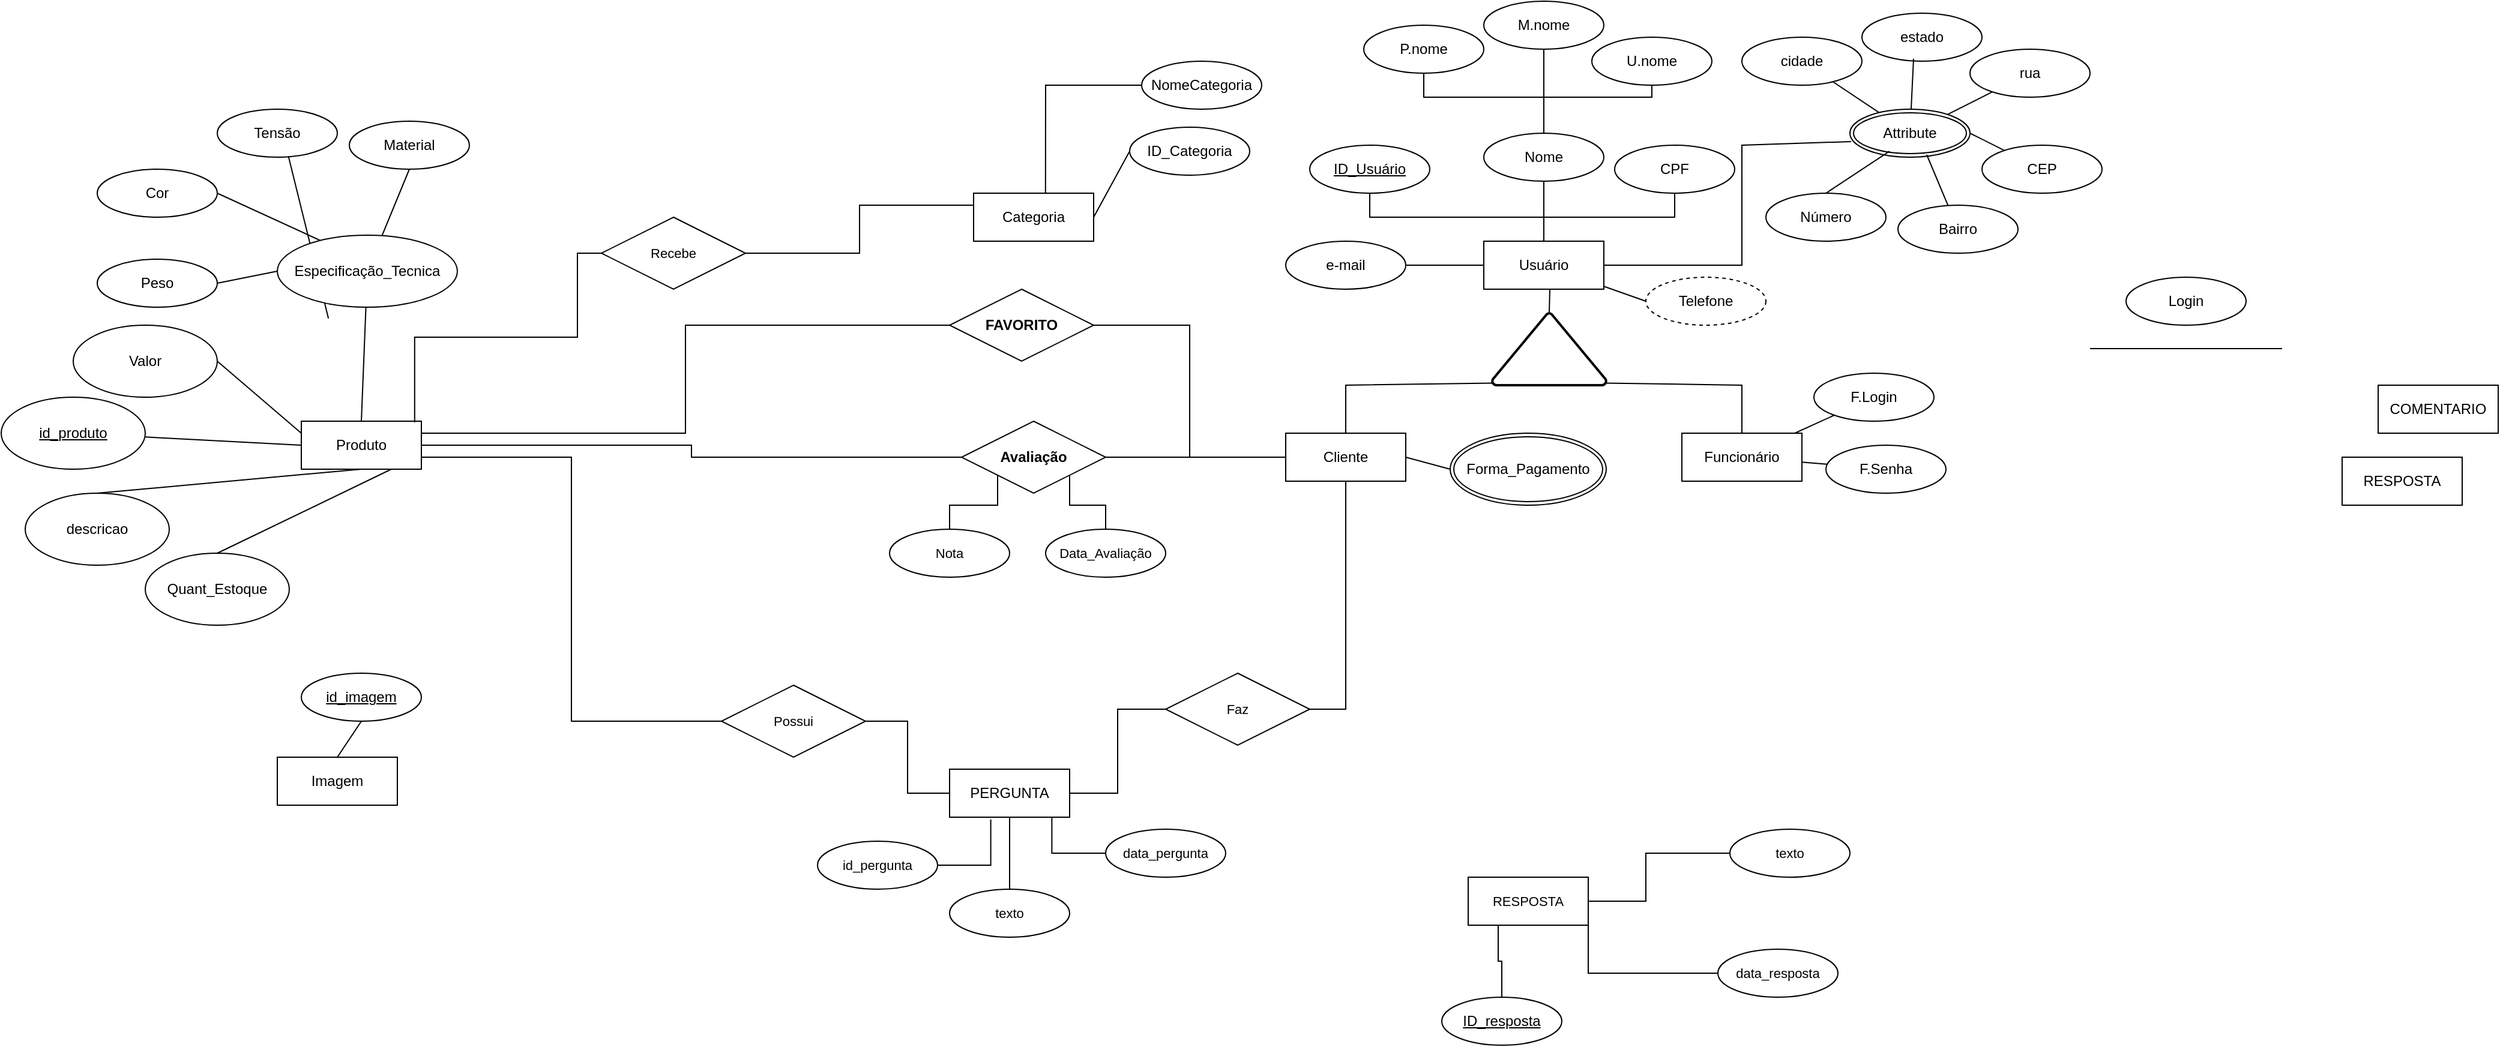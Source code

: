 <mxfile version="28.2.5">
  <diagram name="Página-1" id="8Iw2187nsq1q3JchT0BX">
    <mxGraphModel dx="2900" dy="616" grid="1" gridSize="10" guides="1" tooltips="1" connect="1" arrows="1" fold="1" page="1" pageScale="1" pageWidth="827" pageHeight="1169" math="0" shadow="0">
      <root>
        <mxCell id="0" />
        <mxCell id="1" parent="0" />
        <mxCell id="1faiXJAvgo-RUqag78Xy-106" style="edgeStyle=orthogonalEdgeStyle;rounded=0;orthogonalLoop=1;jettySize=auto;html=1;entryX=1;entryY=0.5;entryDx=0;entryDy=0;endArrow=none;endFill=0;" edge="1" parent="1" source="1faiXJAvgo-RUqag78Xy-15" target="1faiXJAvgo-RUqag78Xy-105">
          <mxGeometry relative="1" as="geometry" />
        </mxCell>
        <mxCell id="1faiXJAvgo-RUqag78Xy-116" style="edgeStyle=orthogonalEdgeStyle;shape=connector;rounded=0;orthogonalLoop=1;jettySize=auto;html=1;entryX=1;entryY=0.5;entryDx=0;entryDy=0;strokeColor=default;align=center;verticalAlign=middle;fontFamily=Helvetica;fontSize=11;fontColor=default;labelBackgroundColor=default;endArrow=none;endFill=0;" edge="1" parent="1" source="1faiXJAvgo-RUqag78Xy-15" target="1faiXJAvgo-RUqag78Xy-108">
          <mxGeometry relative="1" as="geometry" />
        </mxCell>
        <mxCell id="1faiXJAvgo-RUqag78Xy-120" style="edgeStyle=orthogonalEdgeStyle;shape=connector;rounded=0;orthogonalLoop=1;jettySize=auto;html=1;entryX=1;entryY=0.5;entryDx=0;entryDy=0;strokeColor=default;align=center;verticalAlign=middle;fontFamily=Helvetica;fontSize=11;fontColor=default;labelBackgroundColor=default;endArrow=none;endFill=0;" edge="1" parent="1" source="1faiXJAvgo-RUqag78Xy-15" target="1faiXJAvgo-RUqag78Xy-118">
          <mxGeometry relative="1" as="geometry" />
        </mxCell>
        <mxCell id="1faiXJAvgo-RUqag78Xy-15" value="Cliente" style="whiteSpace=wrap;html=1;align=center;" vertex="1" parent="1">
          <mxGeometry x="140" y="360" width="100" height="40" as="geometry" />
        </mxCell>
        <mxCell id="1faiXJAvgo-RUqag78Xy-16" value="Funcionário" style="whiteSpace=wrap;html=1;align=center;" vertex="1" parent="1">
          <mxGeometry x="470" y="360" width="100" height="40" as="geometry" />
        </mxCell>
        <mxCell id="1faiXJAvgo-RUqag78Xy-19" value="" style="strokeWidth=2;html=1;shape=mxgraph.flowchart.extract_or_measurement;whiteSpace=wrap;" vertex="1" parent="1">
          <mxGeometry x="312" y="260" width="95" height="60" as="geometry" />
        </mxCell>
        <mxCell id="1faiXJAvgo-RUqag78Xy-21" value="" style="endArrow=none;html=1;rounded=0;entryX=0.5;entryY=0;entryDx=0;entryDy=0;exitX=0.01;exitY=0.97;exitDx=0;exitDy=0;exitPerimeter=0;" edge="1" parent="1" source="1faiXJAvgo-RUqag78Xy-19" target="1faiXJAvgo-RUqag78Xy-15">
          <mxGeometry relative="1" as="geometry">
            <mxPoint x="310" y="240" as="sourcePoint" />
            <mxPoint x="470" y="240" as="targetPoint" />
            <Array as="points">
              <mxPoint x="190" y="320" />
            </Array>
          </mxGeometry>
        </mxCell>
        <mxCell id="1faiXJAvgo-RUqag78Xy-22" value="" style="endArrow=none;html=1;rounded=0;entryX=0.5;entryY=0;entryDx=0;entryDy=0;exitX=0.99;exitY=0.97;exitDx=0;exitDy=0;exitPerimeter=0;" edge="1" parent="1" source="1faiXJAvgo-RUqag78Xy-19" target="1faiXJAvgo-RUqag78Xy-16">
          <mxGeometry relative="1" as="geometry">
            <mxPoint x="593" y="360" as="sourcePoint" />
            <mxPoint x="440" y="402" as="targetPoint" />
            <Array as="points">
              <mxPoint x="520" y="320" />
            </Array>
          </mxGeometry>
        </mxCell>
        <mxCell id="1faiXJAvgo-RUqag78Xy-33" value="Login" style="ellipse;whiteSpace=wrap;html=1;align=center;" vertex="1" parent="1">
          <mxGeometry x="840" y="230" width="100" height="40" as="geometry" />
        </mxCell>
        <mxCell id="1faiXJAvgo-RUqag78Xy-35" value="" style="endArrow=none;html=1;rounded=0;" edge="1" parent="1">
          <mxGeometry relative="1" as="geometry">
            <mxPoint x="810" y="289.5" as="sourcePoint" />
            <mxPoint x="970" y="289.5" as="targetPoint" />
          </mxGeometry>
        </mxCell>
        <mxCell id="1faiXJAvgo-RUqag78Xy-42" value="F.Login" style="ellipse;whiteSpace=wrap;html=1;align=center;" vertex="1" parent="1">
          <mxGeometry x="580" y="310" width="100" height="40" as="geometry" />
        </mxCell>
        <mxCell id="1faiXJAvgo-RUqag78Xy-43" value="F.Senha" style="ellipse;whiteSpace=wrap;html=1;align=center;" vertex="1" parent="1">
          <mxGeometry x="590" y="370" width="100" height="40" as="geometry" />
        </mxCell>
        <mxCell id="1faiXJAvgo-RUqag78Xy-44" value="" style="endArrow=none;html=1;rounded=0;" edge="1" parent="1" source="1faiXJAvgo-RUqag78Xy-16" target="1faiXJAvgo-RUqag78Xy-42">
          <mxGeometry relative="1" as="geometry">
            <mxPoint x="750" y="380" as="sourcePoint" />
            <mxPoint x="910" y="380" as="targetPoint" />
          </mxGeometry>
        </mxCell>
        <mxCell id="1faiXJAvgo-RUqag78Xy-45" value="" style="endArrow=none;html=1;rounded=0;" edge="1" parent="1" source="1faiXJAvgo-RUqag78Xy-16" target="1faiXJAvgo-RUqag78Xy-43">
          <mxGeometry relative="1" as="geometry">
            <mxPoint x="770" y="390" as="sourcePoint" />
            <mxPoint x="930" y="390" as="targetPoint" />
          </mxGeometry>
        </mxCell>
        <mxCell id="1faiXJAvgo-RUqag78Xy-50" value="Forma_Pagamento" style="ellipse;shape=doubleEllipse;margin=3;whiteSpace=wrap;html=1;align=center;" vertex="1" parent="1">
          <mxGeometry x="277" y="360" width="130" height="60" as="geometry" />
        </mxCell>
        <mxCell id="1faiXJAvgo-RUqag78Xy-51" value="" style="endArrow=none;html=1;rounded=0;exitX=0;exitY=0.5;exitDx=0;exitDy=0;" edge="1" parent="1" source="1faiXJAvgo-RUqag78Xy-50">
          <mxGeometry relative="1" as="geometry">
            <mxPoint x="130" y="490" as="sourcePoint" />
            <mxPoint x="240" y="380" as="targetPoint" />
          </mxGeometry>
        </mxCell>
        <mxCell id="1faiXJAvgo-RUqag78Xy-71" value="Imagem" style="whiteSpace=wrap;html=1;align=center;" vertex="1" parent="1">
          <mxGeometry x="-700" y="630" width="100" height="40" as="geometry" />
        </mxCell>
        <mxCell id="1faiXJAvgo-RUqag78Xy-72" value="id_imagem " style="ellipse;whiteSpace=wrap;html=1;align=center;fontStyle=4" vertex="1" parent="1">
          <mxGeometry x="-680" y="560" width="100" height="40" as="geometry" />
        </mxCell>
        <mxCell id="1faiXJAvgo-RUqag78Xy-73" value="" style="endArrow=none;html=1;rounded=0;exitX=0.5;exitY=0;exitDx=0;exitDy=0;entryX=0.5;entryY=1;entryDx=0;entryDy=0;" edge="1" parent="1" source="1faiXJAvgo-RUqag78Xy-71" target="1faiXJAvgo-RUqag78Xy-72">
          <mxGeometry relative="1" as="geometry">
            <mxPoint x="240" y="750" as="sourcePoint" />
            <mxPoint x="400" y="750" as="targetPoint" />
          </mxGeometry>
        </mxCell>
        <mxCell id="1faiXJAvgo-RUqag78Xy-141" style="edgeStyle=orthogonalEdgeStyle;shape=connector;rounded=0;orthogonalLoop=1;jettySize=auto;html=1;entryX=0.25;entryY=1;entryDx=0;entryDy=0;strokeColor=default;align=center;verticalAlign=middle;fontFamily=Helvetica;fontSize=11;fontColor=default;labelBackgroundColor=default;endArrow=none;endFill=0;" edge="1" parent="1" source="1faiXJAvgo-RUqag78Xy-79" target="1faiXJAvgo-RUqag78Xy-140">
          <mxGeometry relative="1" as="geometry" />
        </mxCell>
        <mxCell id="1faiXJAvgo-RUqag78Xy-79" value="&lt;u&gt;ID_resposta  &lt;/u&gt;" style="ellipse;whiteSpace=wrap;html=1;align=center;" vertex="1" parent="1">
          <mxGeometry x="270" y="830" width="100" height="40" as="geometry" />
        </mxCell>
        <mxCell id="1faiXJAvgo-RUqag78Xy-80" value="" style="group" vertex="1" connectable="0" parent="1">
          <mxGeometry x="140" width="680" height="270" as="geometry" />
        </mxCell>
        <mxCell id="K9FTvfttwG23lP7I0Va7-1" value="Usuário" style="whiteSpace=wrap;html=1;align=center;" parent="1faiXJAvgo-RUqag78Xy-80" vertex="1">
          <mxGeometry x="165" y="200" width="100" height="40" as="geometry" />
        </mxCell>
        <mxCell id="1faiXJAvgo-RUqag78Xy-7" value="" style="group" vertex="1" connectable="0" parent="1faiXJAvgo-RUqag78Xy-80">
          <mxGeometry x="65" width="309" height="160" as="geometry" />
        </mxCell>
        <mxCell id="1faiXJAvgo-RUqag78Xy-4" style="edgeStyle=orthogonalEdgeStyle;rounded=0;orthogonalLoop=1;jettySize=auto;html=1;endArrow=none;endFill=0;" edge="1" parent="1faiXJAvgo-RUqag78Xy-7" source="K9FTvfttwG23lP7I0Va7-3" target="1faiXJAvgo-RUqag78Xy-3">
          <mxGeometry relative="1" as="geometry">
            <Array as="points">
              <mxPoint x="50" y="80" />
              <mxPoint x="150" y="80" />
            </Array>
          </mxGeometry>
        </mxCell>
        <mxCell id="K9FTvfttwG23lP7I0Va7-3" value="P.nome" style="ellipse;whiteSpace=wrap;html=1;align=center;" parent="1faiXJAvgo-RUqag78Xy-7" vertex="1">
          <mxGeometry y="20" width="100" height="40" as="geometry" />
        </mxCell>
        <mxCell id="1faiXJAvgo-RUqag78Xy-1" value="M.nome" style="ellipse;whiteSpace=wrap;html=1;align=center;" vertex="1" parent="1faiXJAvgo-RUqag78Xy-7">
          <mxGeometry x="100" width="100" height="40" as="geometry" />
        </mxCell>
        <mxCell id="1faiXJAvgo-RUqag78Xy-6" style="edgeStyle=orthogonalEdgeStyle;rounded=0;orthogonalLoop=1;jettySize=auto;html=1;entryX=0.5;entryY=0;entryDx=0;entryDy=0;endArrow=none;endFill=0;" edge="1" parent="1faiXJAvgo-RUqag78Xy-7" source="1faiXJAvgo-RUqag78Xy-2" target="1faiXJAvgo-RUqag78Xy-3">
          <mxGeometry relative="1" as="geometry">
            <Array as="points">
              <mxPoint x="240" y="80" />
              <mxPoint x="150" y="80" />
            </Array>
          </mxGeometry>
        </mxCell>
        <mxCell id="1faiXJAvgo-RUqag78Xy-2" value="U.nome" style="ellipse;whiteSpace=wrap;html=1;align=center;" vertex="1" parent="1faiXJAvgo-RUqag78Xy-7">
          <mxGeometry x="190" y="30" width="100" height="40" as="geometry" />
        </mxCell>
        <mxCell id="1faiXJAvgo-RUqag78Xy-3" value="Nome" style="ellipse;whiteSpace=wrap;html=1;align=center;" vertex="1" parent="1faiXJAvgo-RUqag78Xy-7">
          <mxGeometry x="100" y="110" width="100" height="40" as="geometry" />
        </mxCell>
        <mxCell id="1faiXJAvgo-RUqag78Xy-5" style="edgeStyle=orthogonalEdgeStyle;rounded=0;orthogonalLoop=1;jettySize=auto;html=1;endArrow=none;endFill=0;exitX=0.5;exitY=1;exitDx=0;exitDy=0;entryX=0.5;entryY=0;entryDx=0;entryDy=0;" edge="1" parent="1faiXJAvgo-RUqag78Xy-7" source="1faiXJAvgo-RUqag78Xy-1" target="1faiXJAvgo-RUqag78Xy-3">
          <mxGeometry relative="1" as="geometry">
            <mxPoint x="390" y="150" as="sourcePoint" />
            <mxPoint x="410" y="220" as="targetPoint" />
            <Array as="points">
              <mxPoint x="150" y="100" />
              <mxPoint x="150" y="100" />
            </Array>
          </mxGeometry>
        </mxCell>
        <mxCell id="1faiXJAvgo-RUqag78Xy-8" value="ID_Usuário" style="ellipse;whiteSpace=wrap;html=1;align=center;fontStyle=4" vertex="1" parent="1faiXJAvgo-RUqag78Xy-7">
          <mxGeometry x="-45" y="120" width="100" height="40" as="geometry" />
        </mxCell>
        <mxCell id="1faiXJAvgo-RUqag78Xy-9" value="CPF" style="ellipse;whiteSpace=wrap;html=1;align=center;" vertex="1" parent="1faiXJAvgo-RUqag78Xy-7">
          <mxGeometry x="209" y="120" width="100" height="40" as="geometry" />
        </mxCell>
        <mxCell id="1faiXJAvgo-RUqag78Xy-14" style="edgeStyle=orthogonalEdgeStyle;rounded=0;orthogonalLoop=1;jettySize=auto;html=1;endArrow=none;endFill=0;" edge="1" parent="1faiXJAvgo-RUqag78Xy-80" source="1faiXJAvgo-RUqag78Xy-9" target="K9FTvfttwG23lP7I0Va7-1">
          <mxGeometry relative="1" as="geometry">
            <Array as="points">
              <mxPoint x="324" y="180" />
              <mxPoint x="215" y="180" />
            </Array>
          </mxGeometry>
        </mxCell>
        <mxCell id="1faiXJAvgo-RUqag78Xy-12" style="edgeStyle=orthogonalEdgeStyle;rounded=0;orthogonalLoop=1;jettySize=auto;html=1;entryX=0;entryY=0.5;entryDx=0;entryDy=0;endArrow=none;endFill=0;" edge="1" parent="1faiXJAvgo-RUqag78Xy-80" source="1faiXJAvgo-RUqag78Xy-10" target="K9FTvfttwG23lP7I0Va7-1">
          <mxGeometry relative="1" as="geometry" />
        </mxCell>
        <mxCell id="1faiXJAvgo-RUqag78Xy-10" value="e-mail" style="ellipse;whiteSpace=wrap;html=1;align=center;" vertex="1" parent="1faiXJAvgo-RUqag78Xy-80">
          <mxGeometry y="200" width="100" height="40" as="geometry" />
        </mxCell>
        <mxCell id="1faiXJAvgo-RUqag78Xy-11" style="edgeStyle=orthogonalEdgeStyle;rounded=0;orthogonalLoop=1;jettySize=auto;html=1;entryX=0.5;entryY=0;entryDx=0;entryDy=0;endArrow=none;endFill=0;" edge="1" parent="1faiXJAvgo-RUqag78Xy-80" source="1faiXJAvgo-RUqag78Xy-3" target="K9FTvfttwG23lP7I0Va7-1">
          <mxGeometry relative="1" as="geometry" />
        </mxCell>
        <mxCell id="1faiXJAvgo-RUqag78Xy-13" style="edgeStyle=orthogonalEdgeStyle;rounded=0;orthogonalLoop=1;jettySize=auto;html=1;endArrow=none;endFill=0;" edge="1" parent="1faiXJAvgo-RUqag78Xy-80" source="1faiXJAvgo-RUqag78Xy-8" target="K9FTvfttwG23lP7I0Va7-1">
          <mxGeometry relative="1" as="geometry">
            <Array as="points">
              <mxPoint x="70" y="180" />
              <mxPoint x="215" y="180" />
            </Array>
          </mxGeometry>
        </mxCell>
        <mxCell id="1faiXJAvgo-RUqag78Xy-20" value="" style="endArrow=none;html=1;rounded=0;entryX=0.5;entryY=0;entryDx=0;entryDy=0;entryPerimeter=0;" edge="1" parent="1faiXJAvgo-RUqag78Xy-80" target="1faiXJAvgo-RUqag78Xy-19">
          <mxGeometry relative="1" as="geometry">
            <mxPoint x="220" y="240" as="sourcePoint" />
            <mxPoint x="330" y="240" as="targetPoint" />
          </mxGeometry>
        </mxCell>
        <mxCell id="1faiXJAvgo-RUqag78Xy-24" value="Attribute" style="ellipse;shape=doubleEllipse;margin=3;whiteSpace=wrap;html=1;align=center;" vertex="1" parent="1faiXJAvgo-RUqag78Xy-80">
          <mxGeometry x="470" y="90" width="100" height="40" as="geometry" />
        </mxCell>
        <mxCell id="1faiXJAvgo-RUqag78Xy-27" value="cidade" style="ellipse;whiteSpace=wrap;html=1;align=center;" vertex="1" parent="1faiXJAvgo-RUqag78Xy-80">
          <mxGeometry x="380" y="30" width="100" height="40" as="geometry" />
        </mxCell>
        <mxCell id="1faiXJAvgo-RUqag78Xy-28" value="estado" style="ellipse;whiteSpace=wrap;html=1;align=center;" vertex="1" parent="1faiXJAvgo-RUqag78Xy-80">
          <mxGeometry x="480" y="10" width="100" height="40" as="geometry" />
        </mxCell>
        <mxCell id="1faiXJAvgo-RUqag78Xy-29" value="rua" style="ellipse;whiteSpace=wrap;html=1;align=center;" vertex="1" parent="1faiXJAvgo-RUqag78Xy-80">
          <mxGeometry x="570" y="40" width="100" height="40" as="geometry" />
        </mxCell>
        <mxCell id="1faiXJAvgo-RUqag78Xy-30" value="Número" style="ellipse;whiteSpace=wrap;html=1;align=center;" vertex="1" parent="1faiXJAvgo-RUqag78Xy-80">
          <mxGeometry x="400" y="160" width="100" height="40" as="geometry" />
        </mxCell>
        <mxCell id="1faiXJAvgo-RUqag78Xy-31" value="Bairro" style="ellipse;whiteSpace=wrap;html=1;align=center;" vertex="1" parent="1faiXJAvgo-RUqag78Xy-80">
          <mxGeometry x="510" y="170" width="100" height="40" as="geometry" />
        </mxCell>
        <mxCell id="1faiXJAvgo-RUqag78Xy-32" value="CEP" style="ellipse;whiteSpace=wrap;html=1;align=center;" vertex="1" parent="1faiXJAvgo-RUqag78Xy-80">
          <mxGeometry x="580" y="120" width="100" height="40" as="geometry" />
        </mxCell>
        <mxCell id="1faiXJAvgo-RUqag78Xy-34" value="" style="endArrow=none;html=1;rounded=0;exitX=1;exitY=0.5;exitDx=0;exitDy=0;entryX=0.01;entryY=0.675;entryDx=0;entryDy=0;entryPerimeter=0;" edge="1" parent="1faiXJAvgo-RUqag78Xy-80" source="K9FTvfttwG23lP7I0Va7-1" target="1faiXJAvgo-RUqag78Xy-24">
          <mxGeometry relative="1" as="geometry">
            <mxPoint x="320" y="210" as="sourcePoint" />
            <mxPoint x="380" y="120" as="targetPoint" />
            <Array as="points">
              <mxPoint x="380" y="220" />
              <mxPoint x="380" y="120" />
            </Array>
          </mxGeometry>
        </mxCell>
        <mxCell id="1faiXJAvgo-RUqag78Xy-36" value="" style="endArrow=none;html=1;rounded=0;" edge="1" parent="1faiXJAvgo-RUqag78Xy-80" source="1faiXJAvgo-RUqag78Xy-27" target="1faiXJAvgo-RUqag78Xy-24">
          <mxGeometry relative="1" as="geometry">
            <mxPoint x="430" y="290" as="sourcePoint" />
            <mxPoint x="590" y="290" as="targetPoint" />
          </mxGeometry>
        </mxCell>
        <mxCell id="1faiXJAvgo-RUqag78Xy-37" value="" style="endArrow=none;html=1;rounded=0;exitX=0.43;exitY=0.95;exitDx=0;exitDy=0;exitPerimeter=0;" edge="1" parent="1faiXJAvgo-RUqag78Xy-80" source="1faiXJAvgo-RUqag78Xy-28" target="1faiXJAvgo-RUqag78Xy-24">
          <mxGeometry relative="1" as="geometry">
            <mxPoint x="470" y="260" as="sourcePoint" />
            <mxPoint x="630" y="260" as="targetPoint" />
          </mxGeometry>
        </mxCell>
        <mxCell id="1faiXJAvgo-RUqag78Xy-38" value="" style="endArrow=none;html=1;rounded=0;" edge="1" parent="1faiXJAvgo-RUqag78Xy-80" source="1faiXJAvgo-RUqag78Xy-29" target="1faiXJAvgo-RUqag78Xy-24">
          <mxGeometry relative="1" as="geometry">
            <mxPoint x="540" y="260" as="sourcePoint" />
            <mxPoint x="700" y="260" as="targetPoint" />
          </mxGeometry>
        </mxCell>
        <mxCell id="1faiXJAvgo-RUqag78Xy-39" value="" style="endArrow=none;html=1;rounded=0;entryX=1;entryY=0.5;entryDx=0;entryDy=0;" edge="1" parent="1faiXJAvgo-RUqag78Xy-80" source="1faiXJAvgo-RUqag78Xy-32" target="1faiXJAvgo-RUqag78Xy-24">
          <mxGeometry relative="1" as="geometry">
            <mxPoint x="470" y="250" as="sourcePoint" />
            <mxPoint x="630" y="250" as="targetPoint" />
          </mxGeometry>
        </mxCell>
        <mxCell id="1faiXJAvgo-RUqag78Xy-40" value="" style="endArrow=none;html=1;rounded=0;entryX=0.64;entryY=0.95;entryDx=0;entryDy=0;entryPerimeter=0;" edge="1" parent="1faiXJAvgo-RUqag78Xy-80" source="1faiXJAvgo-RUqag78Xy-31" target="1faiXJAvgo-RUqag78Xy-24">
          <mxGeometry relative="1" as="geometry">
            <mxPoint x="470" y="240" as="sourcePoint" />
            <mxPoint x="630" y="240" as="targetPoint" />
          </mxGeometry>
        </mxCell>
        <mxCell id="1faiXJAvgo-RUqag78Xy-41" value="" style="endArrow=none;html=1;rounded=0;exitX=0.5;exitY=0;exitDx=0;exitDy=0;entryX=0.33;entryY=0.875;entryDx=0;entryDy=0;entryPerimeter=0;" edge="1" parent="1faiXJAvgo-RUqag78Xy-80" source="1faiXJAvgo-RUqag78Xy-30" target="1faiXJAvgo-RUqag78Xy-24">
          <mxGeometry relative="1" as="geometry">
            <mxPoint x="470" y="230" as="sourcePoint" />
            <mxPoint x="630" y="230" as="targetPoint" />
          </mxGeometry>
        </mxCell>
        <mxCell id="1faiXJAvgo-RUqag78Xy-47" value="Telefone" style="ellipse;whiteSpace=wrap;html=1;align=center;dashed=1;" vertex="1" parent="1faiXJAvgo-RUqag78Xy-80">
          <mxGeometry x="300" y="230" width="100" height="40" as="geometry" />
        </mxCell>
        <mxCell id="1faiXJAvgo-RUqag78Xy-48" value="" style="endArrow=none;html=1;rounded=0;entryX=0;entryY=0.5;entryDx=0;entryDy=0;" edge="1" parent="1faiXJAvgo-RUqag78Xy-80" source="K9FTvfttwG23lP7I0Va7-1" target="1faiXJAvgo-RUqag78Xy-47">
          <mxGeometry relative="1" as="geometry">
            <mxPoint x="610" y="310" as="sourcePoint" />
            <mxPoint x="770" y="310" as="targetPoint" />
          </mxGeometry>
        </mxCell>
        <mxCell id="1faiXJAvgo-RUqag78Xy-99" value="" style="group" vertex="1" connectable="0" parent="1">
          <mxGeometry x="-890" y="160" width="375" height="360" as="geometry" />
        </mxCell>
        <mxCell id="1faiXJAvgo-RUqag78Xy-62" value="" style="group" vertex="1" connectable="0" parent="1faiXJAvgo-RUqag78Xy-99">
          <mxGeometry y="180" width="375" height="180" as="geometry" />
        </mxCell>
        <mxCell id="1faiXJAvgo-RUqag78Xy-49" value="descricao " style="ellipse;whiteSpace=wrap;html=1;align=center;" vertex="1" parent="1faiXJAvgo-RUqag78Xy-62">
          <mxGeometry x="-20" y="70" width="120" height="60" as="geometry" />
        </mxCell>
        <mxCell id="1faiXJAvgo-RUqag78Xy-53" value="Produto" style="whiteSpace=wrap;html=1;align=center;" vertex="1" parent="1faiXJAvgo-RUqag78Xy-62">
          <mxGeometry x="210" y="10" width="100" height="40" as="geometry" />
        </mxCell>
        <mxCell id="1faiXJAvgo-RUqag78Xy-54" value="id_produto " style="ellipse;whiteSpace=wrap;html=1;align=center;fontStyle=4" vertex="1" parent="1faiXJAvgo-RUqag78Xy-62">
          <mxGeometry x="-40" y="-10" width="120" height="60" as="geometry" />
        </mxCell>
        <mxCell id="1faiXJAvgo-RUqag78Xy-57" value="Quant_Estoque" style="ellipse;whiteSpace=wrap;html=1;align=center;" vertex="1" parent="1faiXJAvgo-RUqag78Xy-62">
          <mxGeometry x="80" y="120" width="120" height="60" as="geometry" />
        </mxCell>
        <mxCell id="1faiXJAvgo-RUqag78Xy-58" value="" style="endArrow=none;html=1;rounded=0;entryX=0;entryY=0.5;entryDx=0;entryDy=0;" edge="1" parent="1faiXJAvgo-RUqag78Xy-62" source="1faiXJAvgo-RUqag78Xy-54" target="1faiXJAvgo-RUqag78Xy-53">
          <mxGeometry relative="1" as="geometry">
            <mxPoint x="510" y="40" as="sourcePoint" />
            <mxPoint x="670" y="40" as="targetPoint" />
          </mxGeometry>
        </mxCell>
        <mxCell id="1faiXJAvgo-RUqag78Xy-59" value="" style="endArrow=none;html=1;rounded=0;exitX=0.5;exitY=1;exitDx=0;exitDy=0;entryX=0.5;entryY=0;entryDx=0;entryDy=0;" edge="1" parent="1faiXJAvgo-RUqag78Xy-62" source="1faiXJAvgo-RUqag78Xy-53" target="1faiXJAvgo-RUqag78Xy-49">
          <mxGeometry relative="1" as="geometry">
            <mxPoint x="510" y="40" as="sourcePoint" />
            <mxPoint x="670" y="40" as="targetPoint" />
          </mxGeometry>
        </mxCell>
        <mxCell id="1faiXJAvgo-RUqag78Xy-61" value="" style="endArrow=none;html=1;rounded=0;exitX=0.5;exitY=0;exitDx=0;exitDy=0;entryX=0.75;entryY=1;entryDx=0;entryDy=0;" edge="1" parent="1faiXJAvgo-RUqag78Xy-62" source="1faiXJAvgo-RUqag78Xy-57" target="1faiXJAvgo-RUqag78Xy-53">
          <mxGeometry relative="1" as="geometry">
            <mxPoint x="590" y="70" as="sourcePoint" />
            <mxPoint x="750" y="70" as="targetPoint" />
          </mxGeometry>
        </mxCell>
        <mxCell id="1faiXJAvgo-RUqag78Xy-75" value="" style="endArrow=none;html=1;rounded=0;exitX=0.5;exitY=0;exitDx=0;exitDy=0;" edge="1" parent="1faiXJAvgo-RUqag78Xy-99" source="1faiXJAvgo-RUqag78Xy-53" target="1faiXJAvgo-RUqag78Xy-97">
          <mxGeometry relative="1" as="geometry">
            <mxPoint x="520" y="280" as="sourcePoint" />
            <mxPoint x="255.2" y="170.07" as="targetPoint" />
          </mxGeometry>
        </mxCell>
        <mxCell id="1faiXJAvgo-RUqag78Xy-81" value="Peso" style="ellipse;whiteSpace=wrap;html=1;align=center;" vertex="1" parent="1faiXJAvgo-RUqag78Xy-99">
          <mxGeometry x="40" y="55" width="100" height="40" as="geometry" />
        </mxCell>
        <mxCell id="1faiXJAvgo-RUqag78Xy-83" value="Cor" style="ellipse;whiteSpace=wrap;html=1;align=center;" vertex="1" parent="1faiXJAvgo-RUqag78Xy-99">
          <mxGeometry x="40" y="-20" width="100" height="40" as="geometry" />
        </mxCell>
        <mxCell id="1faiXJAvgo-RUqag78Xy-84" value="Tensão" style="ellipse;whiteSpace=wrap;html=1;align=center;" vertex="1" parent="1faiXJAvgo-RUqag78Xy-99">
          <mxGeometry x="140" y="-70" width="100" height="40" as="geometry" />
        </mxCell>
        <mxCell id="1faiXJAvgo-RUqag78Xy-85" value="Material" style="ellipse;whiteSpace=wrap;html=1;align=center;" vertex="1" parent="1faiXJAvgo-RUqag78Xy-99">
          <mxGeometry x="250" y="-60" width="100" height="40" as="geometry" />
        </mxCell>
        <mxCell id="1faiXJAvgo-RUqag78Xy-88" value="" style="endArrow=none;html=1;rounded=0;exitX=0;exitY=0.5;exitDx=0;exitDy=0;entryX=1;entryY=0.5;entryDx=0;entryDy=0;" edge="1" parent="1faiXJAvgo-RUqag78Xy-99" source="1faiXJAvgo-RUqag78Xy-97" target="1faiXJAvgo-RUqag78Xy-81">
          <mxGeometry relative="1" as="geometry">
            <mxPoint x="159.32" y="141.86" as="sourcePoint" />
            <mxPoint x="355" y="190" as="targetPoint" />
          </mxGeometry>
        </mxCell>
        <mxCell id="1faiXJAvgo-RUqag78Xy-89" value="" style="endArrow=none;html=1;rounded=0;entryX=0.5;entryY=1;entryDx=0;entryDy=0;" edge="1" parent="1faiXJAvgo-RUqag78Xy-99" source="1faiXJAvgo-RUqag78Xy-97" target="1faiXJAvgo-RUqag78Xy-85">
          <mxGeometry relative="1" as="geometry">
            <mxPoint x="277.64" y="104.34" as="sourcePoint" />
            <mxPoint x="375" y="180" as="targetPoint" />
          </mxGeometry>
        </mxCell>
        <mxCell id="1faiXJAvgo-RUqag78Xy-90" value="" style="endArrow=none;html=1;rounded=0;exitX=0.427;exitY=0.062;exitDx=0;exitDy=0;entryX=0.593;entryY=0.983;entryDx=0;entryDy=0;entryPerimeter=0;exitPerimeter=0;" edge="1" parent="1faiXJAvgo-RUqag78Xy-99" target="1faiXJAvgo-RUqag78Xy-84">
          <mxGeometry relative="1" as="geometry">
            <mxPoint x="232.59" y="104.34" as="sourcePoint" />
            <mxPoint x="375" y="180" as="targetPoint" />
          </mxGeometry>
        </mxCell>
        <mxCell id="1faiXJAvgo-RUqag78Xy-91" value="" style="endArrow=none;html=1;rounded=0;entryX=1;entryY=0.5;entryDx=0;entryDy=0;exitX=0.262;exitY=0.1;exitDx=0;exitDy=0;exitPerimeter=0;" edge="1" parent="1faiXJAvgo-RUqag78Xy-99" source="1faiXJAvgo-RUqag78Xy-97" target="1faiXJAvgo-RUqag78Xy-83">
          <mxGeometry relative="1" as="geometry">
            <mxPoint x="194.95" y="106.711" as="sourcePoint" />
            <mxPoint x="375" y="180" as="targetPoint" />
          </mxGeometry>
        </mxCell>
        <mxCell id="1faiXJAvgo-RUqag78Xy-97" value="Especificação_Tecnica" style="ellipse;whiteSpace=wrap;html=1;align=center;" vertex="1" parent="1faiXJAvgo-RUqag78Xy-99">
          <mxGeometry x="190" y="35" width="150" height="60" as="geometry" />
        </mxCell>
        <mxCell id="1faiXJAvgo-RUqag78Xy-56" value="Valor" style="ellipse;whiteSpace=wrap;html=1;align=center;" vertex="1" parent="1faiXJAvgo-RUqag78Xy-99">
          <mxGeometry x="20" y="110" width="120" height="60" as="geometry" />
        </mxCell>
        <mxCell id="1faiXJAvgo-RUqag78Xy-60" value="" style="endArrow=none;html=1;rounded=0;exitX=1;exitY=0.5;exitDx=0;exitDy=0;entryX=0;entryY=0.25;entryDx=0;entryDy=0;" edge="1" parent="1faiXJAvgo-RUqag78Xy-99" source="1faiXJAvgo-RUqag78Xy-56" target="1faiXJAvgo-RUqag78Xy-53">
          <mxGeometry relative="1" as="geometry">
            <mxPoint x="550" y="230" as="sourcePoint" />
            <mxPoint x="710" y="230" as="targetPoint" />
          </mxGeometry>
        </mxCell>
        <mxCell id="1faiXJAvgo-RUqag78Xy-101" value="COMENTARIO" style="whiteSpace=wrap;html=1;align=center;" vertex="1" parent="1">
          <mxGeometry x="1050" y="320" width="100" height="40" as="geometry" />
        </mxCell>
        <mxCell id="1faiXJAvgo-RUqag78Xy-103" value="RESPOSTA" style="whiteSpace=wrap;html=1;align=center;" vertex="1" parent="1">
          <mxGeometry x="1020" y="380" width="100" height="40" as="geometry" />
        </mxCell>
        <mxCell id="1faiXJAvgo-RUqag78Xy-139" style="edgeStyle=orthogonalEdgeStyle;shape=connector;rounded=0;orthogonalLoop=1;jettySize=auto;html=1;entryX=1;entryY=0.25;entryDx=0;entryDy=0;strokeColor=default;align=center;verticalAlign=middle;fontFamily=Helvetica;fontSize=11;fontColor=default;labelBackgroundColor=default;endArrow=none;endFill=0;" edge="1" parent="1" source="1faiXJAvgo-RUqag78Xy-105" target="1faiXJAvgo-RUqag78Xy-53">
          <mxGeometry relative="1" as="geometry" />
        </mxCell>
        <mxCell id="1faiXJAvgo-RUqag78Xy-105" value="&lt;strong data-end=&quot;2259&quot; data-start=&quot;2247&quot;&gt;FAVORITO&lt;/strong&gt;" style="shape=rhombus;perimeter=rhombusPerimeter;whiteSpace=wrap;html=1;align=center;" vertex="1" parent="1">
          <mxGeometry x="-140" y="240" width="120" height="60" as="geometry" />
        </mxCell>
        <mxCell id="1faiXJAvgo-RUqag78Xy-108" value="&lt;strong data-end=&quot;2259&quot; data-start=&quot;2247&quot;&gt;Avaliação&lt;/strong&gt;" style="shape=rhombus;perimeter=rhombusPerimeter;whiteSpace=wrap;html=1;align=center;" vertex="1" parent="1">
          <mxGeometry x="-130" y="350" width="120" height="60" as="geometry" />
        </mxCell>
        <mxCell id="1faiXJAvgo-RUqag78Xy-113" style="edgeStyle=orthogonalEdgeStyle;shape=connector;rounded=0;orthogonalLoop=1;jettySize=auto;html=1;strokeColor=default;align=center;verticalAlign=middle;fontFamily=Helvetica;fontSize=11;fontColor=default;labelBackgroundColor=default;endArrow=none;endFill=0;entryX=0;entryY=1;entryDx=0;entryDy=0;" edge="1" parent="1" source="1faiXJAvgo-RUqag78Xy-111" target="1faiXJAvgo-RUqag78Xy-108">
          <mxGeometry relative="1" as="geometry">
            <mxPoint x="-110" y="420" as="targetPoint" />
          </mxGeometry>
        </mxCell>
        <mxCell id="1faiXJAvgo-RUqag78Xy-111" value="Nota" style="ellipse;whiteSpace=wrap;html=1;align=center;fontFamily=Helvetica;fontSize=11;fontColor=default;labelBackgroundColor=default;" vertex="1" parent="1">
          <mxGeometry x="-190" y="440" width="100" height="40" as="geometry" />
        </mxCell>
        <mxCell id="1faiXJAvgo-RUqag78Xy-114" style="edgeStyle=orthogonalEdgeStyle;shape=connector;rounded=0;orthogonalLoop=1;jettySize=auto;html=1;entryX=1;entryY=1;entryDx=0;entryDy=0;strokeColor=default;align=center;verticalAlign=middle;fontFamily=Helvetica;fontSize=11;fontColor=default;labelBackgroundColor=default;endArrow=none;endFill=0;" edge="1" parent="1" source="1faiXJAvgo-RUqag78Xy-112" target="1faiXJAvgo-RUqag78Xy-108">
          <mxGeometry relative="1" as="geometry" />
        </mxCell>
        <mxCell id="1faiXJAvgo-RUqag78Xy-112" value="Data_Avaliação" style="ellipse;whiteSpace=wrap;html=1;align=center;fontFamily=Helvetica;fontSize=11;fontColor=default;labelBackgroundColor=default;" vertex="1" parent="1">
          <mxGeometry x="-60" y="440" width="100" height="40" as="geometry" />
        </mxCell>
        <mxCell id="1faiXJAvgo-RUqag78Xy-115" style="edgeStyle=orthogonalEdgeStyle;shape=connector;rounded=0;orthogonalLoop=1;jettySize=auto;html=1;entryX=0;entryY=0.5;entryDx=0;entryDy=0;strokeColor=default;align=center;verticalAlign=middle;fontFamily=Helvetica;fontSize=11;fontColor=default;labelBackgroundColor=default;endArrow=none;endFill=0;" edge="1" parent="1" source="1faiXJAvgo-RUqag78Xy-53" target="1faiXJAvgo-RUqag78Xy-108">
          <mxGeometry relative="1" as="geometry" />
        </mxCell>
        <mxCell id="1faiXJAvgo-RUqag78Xy-117" value="PERGUNTA" style="whiteSpace=wrap;html=1;align=center;" vertex="1" parent="1">
          <mxGeometry x="-140" y="640" width="100" height="40" as="geometry" />
        </mxCell>
        <mxCell id="1faiXJAvgo-RUqag78Xy-121" style="edgeStyle=orthogonalEdgeStyle;shape=connector;rounded=0;orthogonalLoop=1;jettySize=auto;html=1;entryX=1;entryY=0.5;entryDx=0;entryDy=0;strokeColor=default;align=center;verticalAlign=middle;fontFamily=Helvetica;fontSize=11;fontColor=default;labelBackgroundColor=default;endArrow=none;endFill=0;" edge="1" parent="1" source="1faiXJAvgo-RUqag78Xy-118" target="1faiXJAvgo-RUqag78Xy-117">
          <mxGeometry relative="1" as="geometry" />
        </mxCell>
        <mxCell id="1faiXJAvgo-RUqag78Xy-118" value="Faz" style="shape=rhombus;perimeter=rhombusPerimeter;whiteSpace=wrap;html=1;align=center;fontFamily=Helvetica;fontSize=11;fontColor=default;labelBackgroundColor=default;" vertex="1" parent="1">
          <mxGeometry x="40" y="560" width="120" height="60" as="geometry" />
        </mxCell>
        <mxCell id="1faiXJAvgo-RUqag78Xy-122" style="edgeStyle=orthogonalEdgeStyle;shape=connector;rounded=0;orthogonalLoop=1;jettySize=auto;html=1;entryX=0;entryY=0.5;entryDx=0;entryDy=0;strokeColor=default;align=center;verticalAlign=middle;fontFamily=Helvetica;fontSize=11;fontColor=default;labelBackgroundColor=default;endArrow=none;endFill=0;" edge="1" parent="1" source="1faiXJAvgo-RUqag78Xy-119" target="1faiXJAvgo-RUqag78Xy-117">
          <mxGeometry relative="1" as="geometry" />
        </mxCell>
        <mxCell id="1faiXJAvgo-RUqag78Xy-123" style="edgeStyle=orthogonalEdgeStyle;shape=connector;rounded=0;orthogonalLoop=1;jettySize=auto;html=1;entryX=1;entryY=0.75;entryDx=0;entryDy=0;strokeColor=default;align=center;verticalAlign=middle;fontFamily=Helvetica;fontSize=11;fontColor=default;labelBackgroundColor=default;endArrow=none;endFill=0;" edge="1" parent="1" source="1faiXJAvgo-RUqag78Xy-119" target="1faiXJAvgo-RUqag78Xy-53">
          <mxGeometry relative="1" as="geometry" />
        </mxCell>
        <mxCell id="1faiXJAvgo-RUqag78Xy-119" value="Possui" style="shape=rhombus;perimeter=rhombusPerimeter;whiteSpace=wrap;html=1;align=center;fontFamily=Helvetica;fontSize=11;fontColor=default;labelBackgroundColor=default;" vertex="1" parent="1">
          <mxGeometry x="-330" y="570" width="120" height="60" as="geometry" />
        </mxCell>
        <mxCell id="1faiXJAvgo-RUqag78Xy-127" value="id_pergunta " style="ellipse;whiteSpace=wrap;html=1;align=center;fontFamily=Helvetica;fontSize=11;fontColor=default;labelBackgroundColor=default;" vertex="1" parent="1">
          <mxGeometry x="-250" y="700" width="100" height="40" as="geometry" />
        </mxCell>
        <mxCell id="1faiXJAvgo-RUqag78Xy-131" style="edgeStyle=orthogonalEdgeStyle;shape=connector;rounded=0;orthogonalLoop=1;jettySize=auto;html=1;entryX=0.5;entryY=1;entryDx=0;entryDy=0;strokeColor=default;align=center;verticalAlign=middle;fontFamily=Helvetica;fontSize=11;fontColor=default;labelBackgroundColor=default;endArrow=none;endFill=0;" edge="1" parent="1" source="1faiXJAvgo-RUqag78Xy-128" target="1faiXJAvgo-RUqag78Xy-117">
          <mxGeometry relative="1" as="geometry" />
        </mxCell>
        <mxCell id="1faiXJAvgo-RUqag78Xy-128" value="texto" style="ellipse;whiteSpace=wrap;html=1;align=center;fontFamily=Helvetica;fontSize=11;fontColor=default;labelBackgroundColor=default;" vertex="1" parent="1">
          <mxGeometry x="-140" y="740" width="100" height="40" as="geometry" />
        </mxCell>
        <mxCell id="1faiXJAvgo-RUqag78Xy-129" value="data_pergunta" style="ellipse;whiteSpace=wrap;html=1;align=center;fontFamily=Helvetica;fontSize=11;fontColor=default;labelBackgroundColor=default;" vertex="1" parent="1">
          <mxGeometry x="-10" y="690" width="100" height="40" as="geometry" />
        </mxCell>
        <mxCell id="1faiXJAvgo-RUqag78Xy-130" style="edgeStyle=orthogonalEdgeStyle;shape=connector;rounded=0;orthogonalLoop=1;jettySize=auto;html=1;entryX=0.852;entryY=1.004;entryDx=0;entryDy=0;entryPerimeter=0;strokeColor=default;align=center;verticalAlign=middle;fontFamily=Helvetica;fontSize=11;fontColor=default;labelBackgroundColor=default;endArrow=none;endFill=0;" edge="1" parent="1" source="1faiXJAvgo-RUqag78Xy-129" target="1faiXJAvgo-RUqag78Xy-117">
          <mxGeometry relative="1" as="geometry" />
        </mxCell>
        <mxCell id="1faiXJAvgo-RUqag78Xy-132" style="edgeStyle=orthogonalEdgeStyle;shape=connector;rounded=0;orthogonalLoop=1;jettySize=auto;html=1;entryX=0.343;entryY=1.046;entryDx=0;entryDy=0;entryPerimeter=0;strokeColor=default;align=center;verticalAlign=middle;fontFamily=Helvetica;fontSize=11;fontColor=default;labelBackgroundColor=default;endArrow=none;endFill=0;" edge="1" parent="1" source="1faiXJAvgo-RUqag78Xy-127" target="1faiXJAvgo-RUqag78Xy-117">
          <mxGeometry relative="1" as="geometry" />
        </mxCell>
        <mxCell id="1faiXJAvgo-RUqag78Xy-133" value="" style="group" vertex="1" connectable="0" parent="1">
          <mxGeometry x="-120" y="50" width="240" height="150" as="geometry" />
        </mxCell>
        <mxCell id="1faiXJAvgo-RUqag78Xy-63" value="Categoria" style="whiteSpace=wrap;html=1;align=center;" vertex="1" parent="1faiXJAvgo-RUqag78Xy-133">
          <mxGeometry y="110" width="100" height="40" as="geometry" />
        </mxCell>
        <mxCell id="1faiXJAvgo-RUqag78Xy-64" value="NomeCategoria" style="ellipse;whiteSpace=wrap;html=1;align=center;" vertex="1" parent="1faiXJAvgo-RUqag78Xy-133">
          <mxGeometry x="140" width="100" height="40" as="geometry" />
        </mxCell>
        <mxCell id="1faiXJAvgo-RUqag78Xy-65" value="ID_Categoria" style="ellipse;whiteSpace=wrap;html=1;align=center;" vertex="1" parent="1faiXJAvgo-RUqag78Xy-133">
          <mxGeometry x="130" y="55" width="100" height="40" as="geometry" />
        </mxCell>
        <mxCell id="1faiXJAvgo-RUqag78Xy-68" value="" style="endArrow=none;html=1;rounded=0;exitX=0.599;exitY=0.001;exitDx=0;exitDy=0;exitPerimeter=0;entryX=0;entryY=0.5;entryDx=0;entryDy=0;" edge="1" parent="1faiXJAvgo-RUqag78Xy-133" source="1faiXJAvgo-RUqag78Xy-63" target="1faiXJAvgo-RUqag78Xy-64">
          <mxGeometry relative="1" as="geometry">
            <mxPoint x="-200" y="280" as="sourcePoint" />
            <mxPoint x="-40" y="280" as="targetPoint" />
            <Array as="points">
              <mxPoint x="60" y="20" />
            </Array>
          </mxGeometry>
        </mxCell>
        <mxCell id="1faiXJAvgo-RUqag78Xy-69" value="" style="endArrow=none;html=1;rounded=0;exitX=1;exitY=0.5;exitDx=0;exitDy=0;entryX=0;entryY=0.5;entryDx=0;entryDy=0;" edge="1" parent="1faiXJAvgo-RUqag78Xy-133" source="1faiXJAvgo-RUqag78Xy-63" target="1faiXJAvgo-RUqag78Xy-65">
          <mxGeometry relative="1" as="geometry">
            <mxPoint x="180" y="100" as="sourcePoint" />
            <mxPoint x="340" y="100" as="targetPoint" />
          </mxGeometry>
        </mxCell>
        <mxCell id="1faiXJAvgo-RUqag78Xy-136" style="edgeStyle=orthogonalEdgeStyle;shape=connector;rounded=0;orthogonalLoop=1;jettySize=auto;html=1;entryX=0;entryY=0.25;entryDx=0;entryDy=0;strokeColor=default;align=center;verticalAlign=middle;fontFamily=Helvetica;fontSize=11;fontColor=default;labelBackgroundColor=default;endArrow=none;endFill=0;" edge="1" parent="1" source="1faiXJAvgo-RUqag78Xy-135" target="1faiXJAvgo-RUqag78Xy-63">
          <mxGeometry relative="1" as="geometry" />
        </mxCell>
        <mxCell id="1faiXJAvgo-RUqag78Xy-138" style="edgeStyle=orthogonalEdgeStyle;shape=connector;rounded=0;orthogonalLoop=1;jettySize=auto;html=1;entryX=0.944;entryY=0.025;entryDx=0;entryDy=0;strokeColor=default;align=center;verticalAlign=middle;fontFamily=Helvetica;fontSize=11;fontColor=default;labelBackgroundColor=default;endArrow=none;endFill=0;entryPerimeter=0;" edge="1" parent="1" source="1faiXJAvgo-RUqag78Xy-135" target="1faiXJAvgo-RUqag78Xy-53">
          <mxGeometry relative="1" as="geometry">
            <Array as="points">
              <mxPoint x="-450" y="210" />
              <mxPoint x="-450" y="280" />
              <mxPoint x="-586" y="280" />
            </Array>
          </mxGeometry>
        </mxCell>
        <mxCell id="1faiXJAvgo-RUqag78Xy-135" value="Recebe" style="shape=rhombus;perimeter=rhombusPerimeter;whiteSpace=wrap;html=1;align=center;fontFamily=Helvetica;fontSize=11;fontColor=default;labelBackgroundColor=default;" vertex="1" parent="1">
          <mxGeometry x="-430" y="180" width="120" height="60" as="geometry" />
        </mxCell>
        <mxCell id="1faiXJAvgo-RUqag78Xy-140" value="RESPOSTA" style="whiteSpace=wrap;html=1;align=center;fontFamily=Helvetica;fontSize=11;fontColor=default;labelBackgroundColor=default;" vertex="1" parent="1">
          <mxGeometry x="292" y="730" width="100" height="40" as="geometry" />
        </mxCell>
        <mxCell id="1faiXJAvgo-RUqag78Xy-143" style="edgeStyle=orthogonalEdgeStyle;shape=connector;rounded=0;orthogonalLoop=1;jettySize=auto;html=1;entryX=1;entryY=0.5;entryDx=0;entryDy=0;strokeColor=default;align=center;verticalAlign=middle;fontFamily=Helvetica;fontSize=11;fontColor=default;labelBackgroundColor=default;endArrow=none;endFill=0;exitX=0;exitY=0.5;exitDx=0;exitDy=0;" edge="1" parent="1" source="1faiXJAvgo-RUqag78Xy-145" target="1faiXJAvgo-RUqag78Xy-140">
          <mxGeometry relative="1" as="geometry">
            <mxPoint x="492" y="795" as="targetPoint" />
            <mxPoint x="500" y="725" as="sourcePoint" />
            <Array as="points">
              <mxPoint x="440" y="710" />
              <mxPoint x="440" y="750" />
            </Array>
          </mxGeometry>
        </mxCell>
        <mxCell id="1faiXJAvgo-RUqag78Xy-145" value="texto" style="ellipse;whiteSpace=wrap;html=1;align=center;fontFamily=Helvetica;fontSize=11;fontColor=default;labelBackgroundColor=default;" vertex="1" parent="1">
          <mxGeometry x="510" y="690" width="100" height="40" as="geometry" />
        </mxCell>
        <mxCell id="1faiXJAvgo-RUqag78Xy-147" style="edgeStyle=orthogonalEdgeStyle;shape=connector;rounded=0;orthogonalLoop=1;jettySize=auto;html=1;entryX=1;entryY=1;entryDx=0;entryDy=0;strokeColor=default;align=center;verticalAlign=middle;fontFamily=Helvetica;fontSize=11;fontColor=default;labelBackgroundColor=default;endArrow=none;endFill=0;" edge="1" parent="1" source="1faiXJAvgo-RUqag78Xy-146" target="1faiXJAvgo-RUqag78Xy-140">
          <mxGeometry relative="1" as="geometry" />
        </mxCell>
        <mxCell id="1faiXJAvgo-RUqag78Xy-146" value="data_resposta" style="ellipse;whiteSpace=wrap;html=1;align=center;fontFamily=Helvetica;fontSize=11;fontColor=default;labelBackgroundColor=default;" vertex="1" parent="1">
          <mxGeometry x="500" y="790" width="100" height="40" as="geometry" />
        </mxCell>
      </root>
    </mxGraphModel>
  </diagram>
</mxfile>
